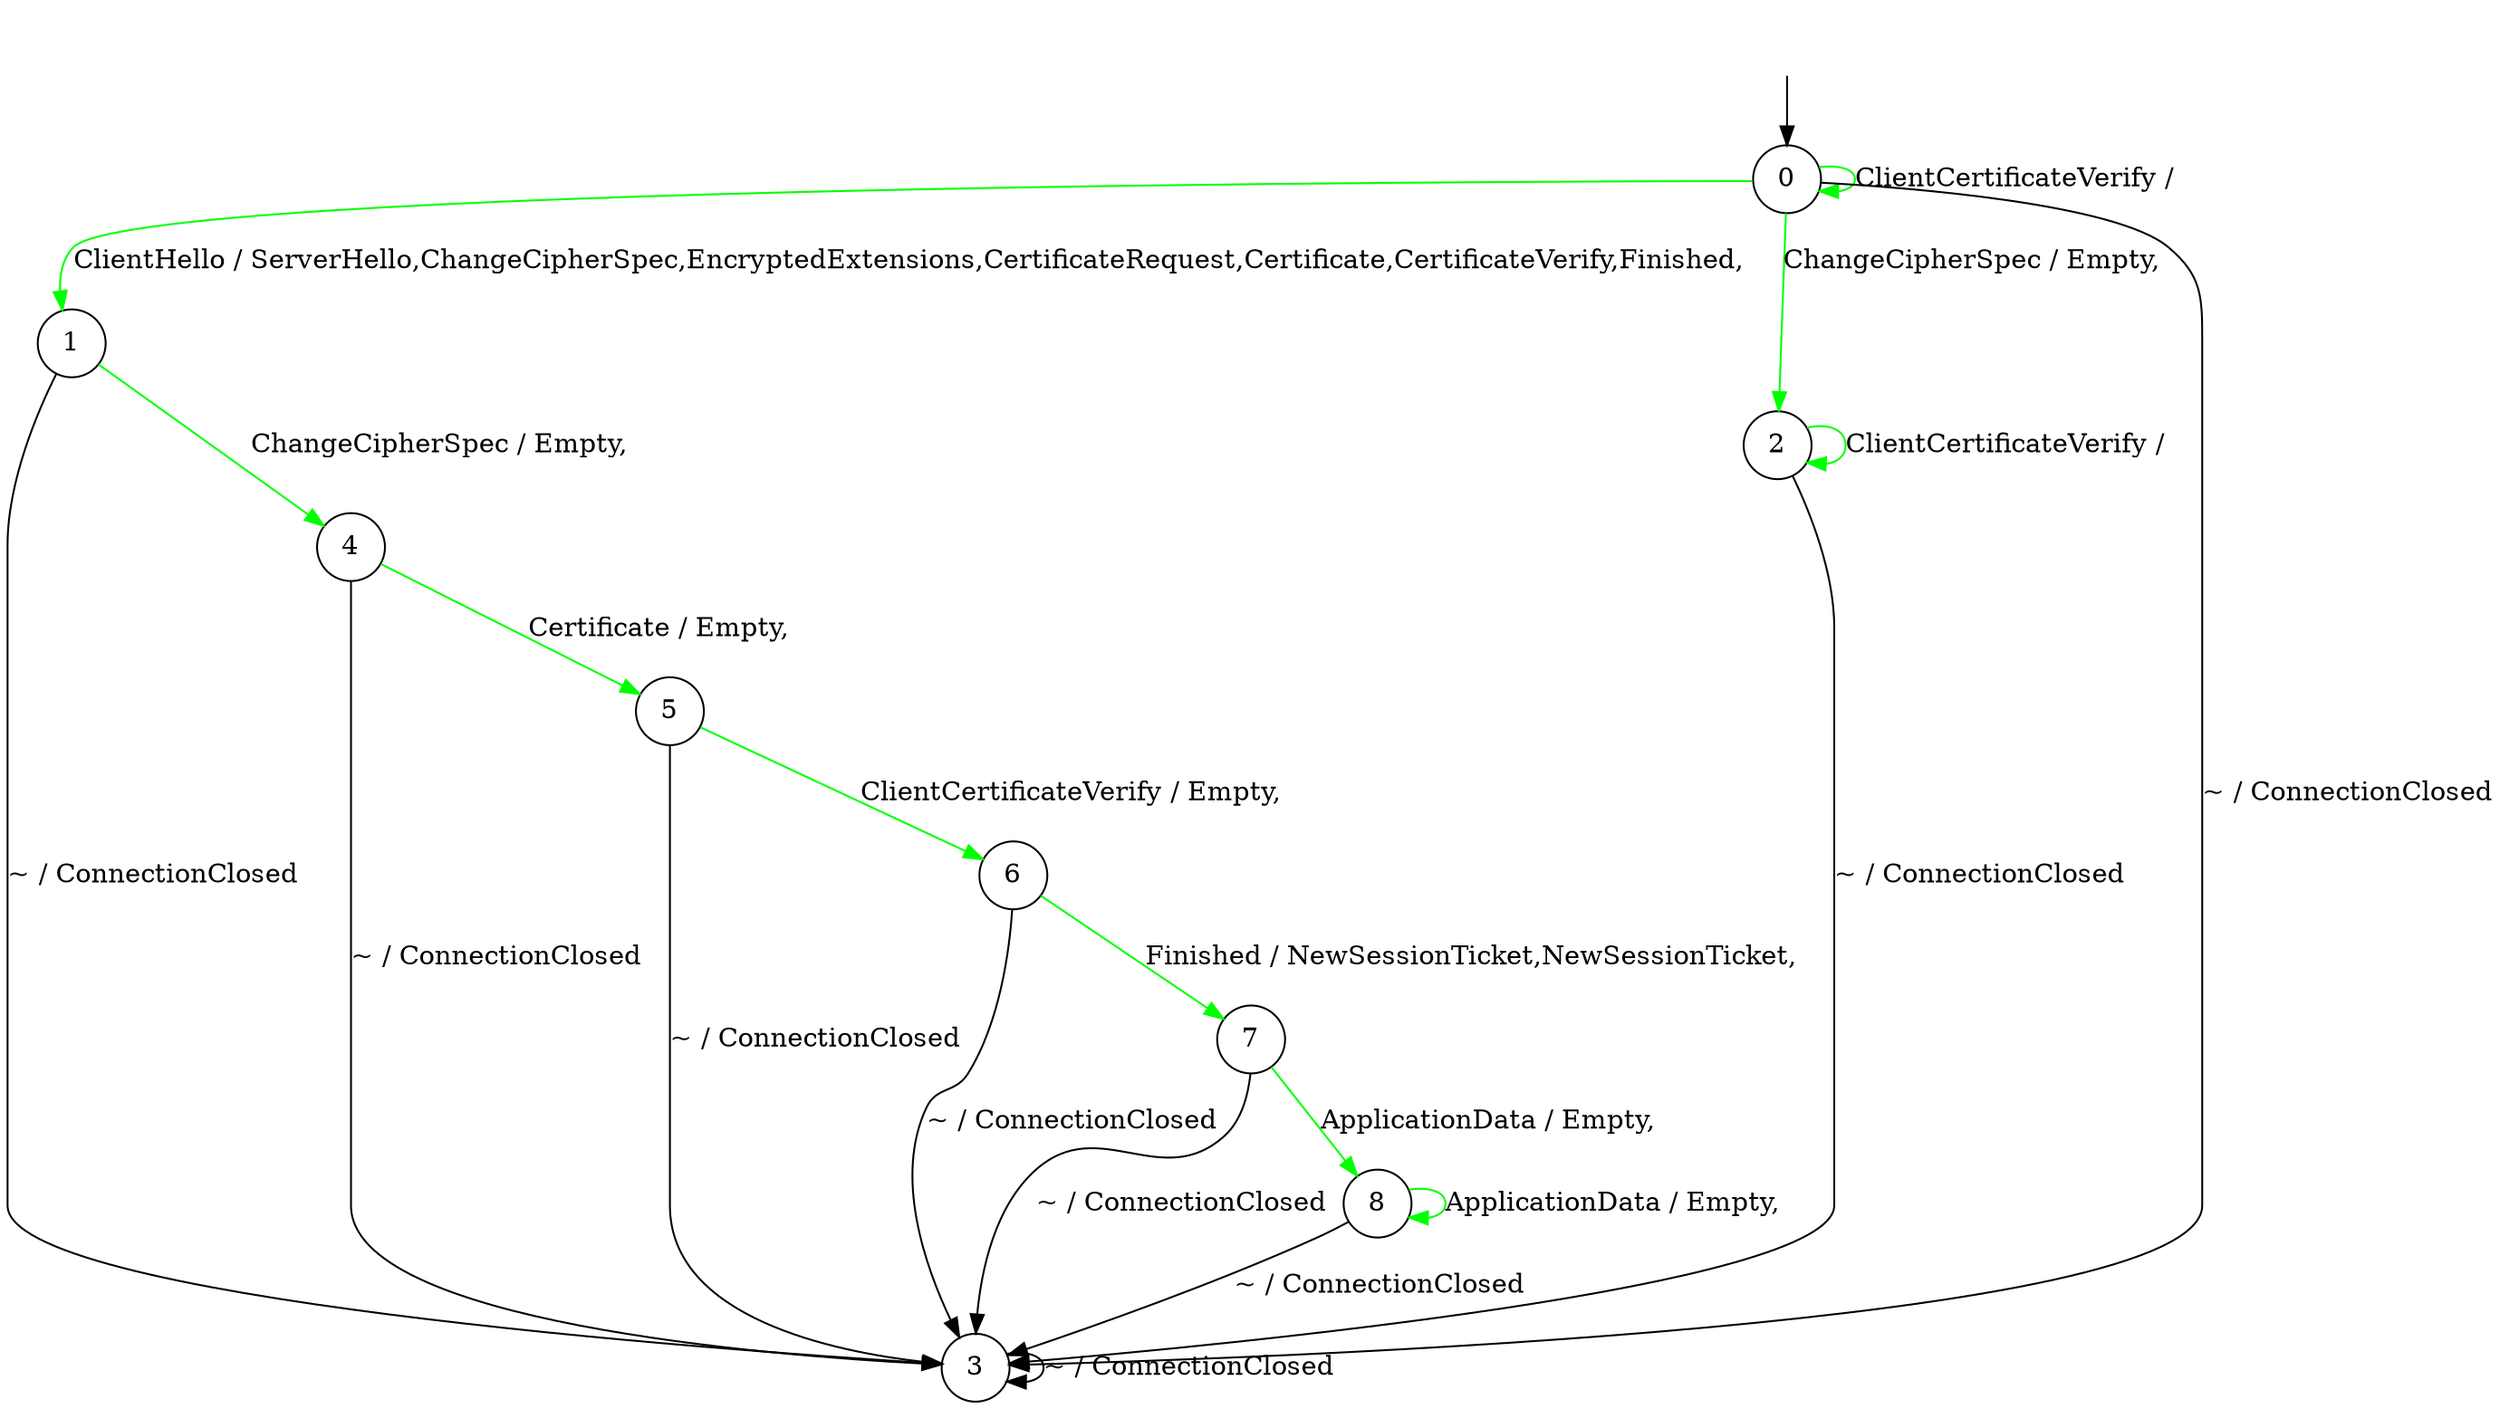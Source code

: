 digraph g {
__start0 [label="" shape="none"];

	s0 [shape="circle" label="0"];
	s1 [shape="circle" label="1"];
	s2 [shape="circle" label="2"];
	s3 [shape="circle" label="3"];
	s4 [shape="circle" label="4"];
	s5 [shape="circle" label="5"];
	s6 [shape="circle" label="6"];
	s7 [shape="circle" label="7"];
	s8 [shape="circle" label="8"];
	s0 -> s1 [color="green" label="ClientHello / ServerHello,ChangeCipherSpec,EncryptedExtensions,CertificateRequest,Certificate,CertificateVerify,Finished,"];
	s0 -> s2 [color="green" label="ChangeCipherSpec / Empty,"];
	s0 -> s3 [color="black" label="~ / ConnectionClosed"];
	s0 -> s0 [color="green" label="ClientCertificateVerify / "];
	s1 -> s3 [color="black" label="~ / ConnectionClosed"];
	s1 -> s4 [color="green" label="ChangeCipherSpec / Empty,"];
	s2 -> s3 [color="black" label="~ / ConnectionClosed"];
	s2 -> s2 [color="green" label="ClientCertificateVerify / "];
	s3 -> s3 [color="black" label="~ / ConnectionClosed"];
	s4 -> s3 [color="black" label="~ / ConnectionClosed"];
	s4 -> s5 [color="green" label="Certificate / Empty,"];
	s5 -> s3 [color="black" label="~ / ConnectionClosed"];
	s5 -> s6 [color="green" label="ClientCertificateVerify / Empty,"];
	s6 -> s3 [color="black" label="~ / ConnectionClosed"];
	s6 -> s7 [color="green" label="Finished / NewSessionTicket,NewSessionTicket,"];
	s7 -> s3 [color="black" label="~ / ConnectionClosed"];
	s7 -> s8 [color="green" label="ApplicationData / Empty,"];
	s8 -> s3 [color="black" label="~ / ConnectionClosed"];
	s8 -> s8 [color="green" label="ApplicationData / Empty,"];

__start0 -> s0;
}
